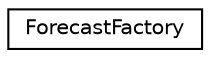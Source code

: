 digraph "Graphical Class Hierarchy"
{
  edge [fontname="Helvetica",fontsize="10",labelfontname="Helvetica",labelfontsize="10"];
  node [fontname="Helvetica",fontsize="10",shape=record];
  rankdir="LR";
  Node0 [label="ForecastFactory",height=0.2,width=0.4,color="black", fillcolor="white", style="filled",URL="$classForecastFactory.html"];
}
